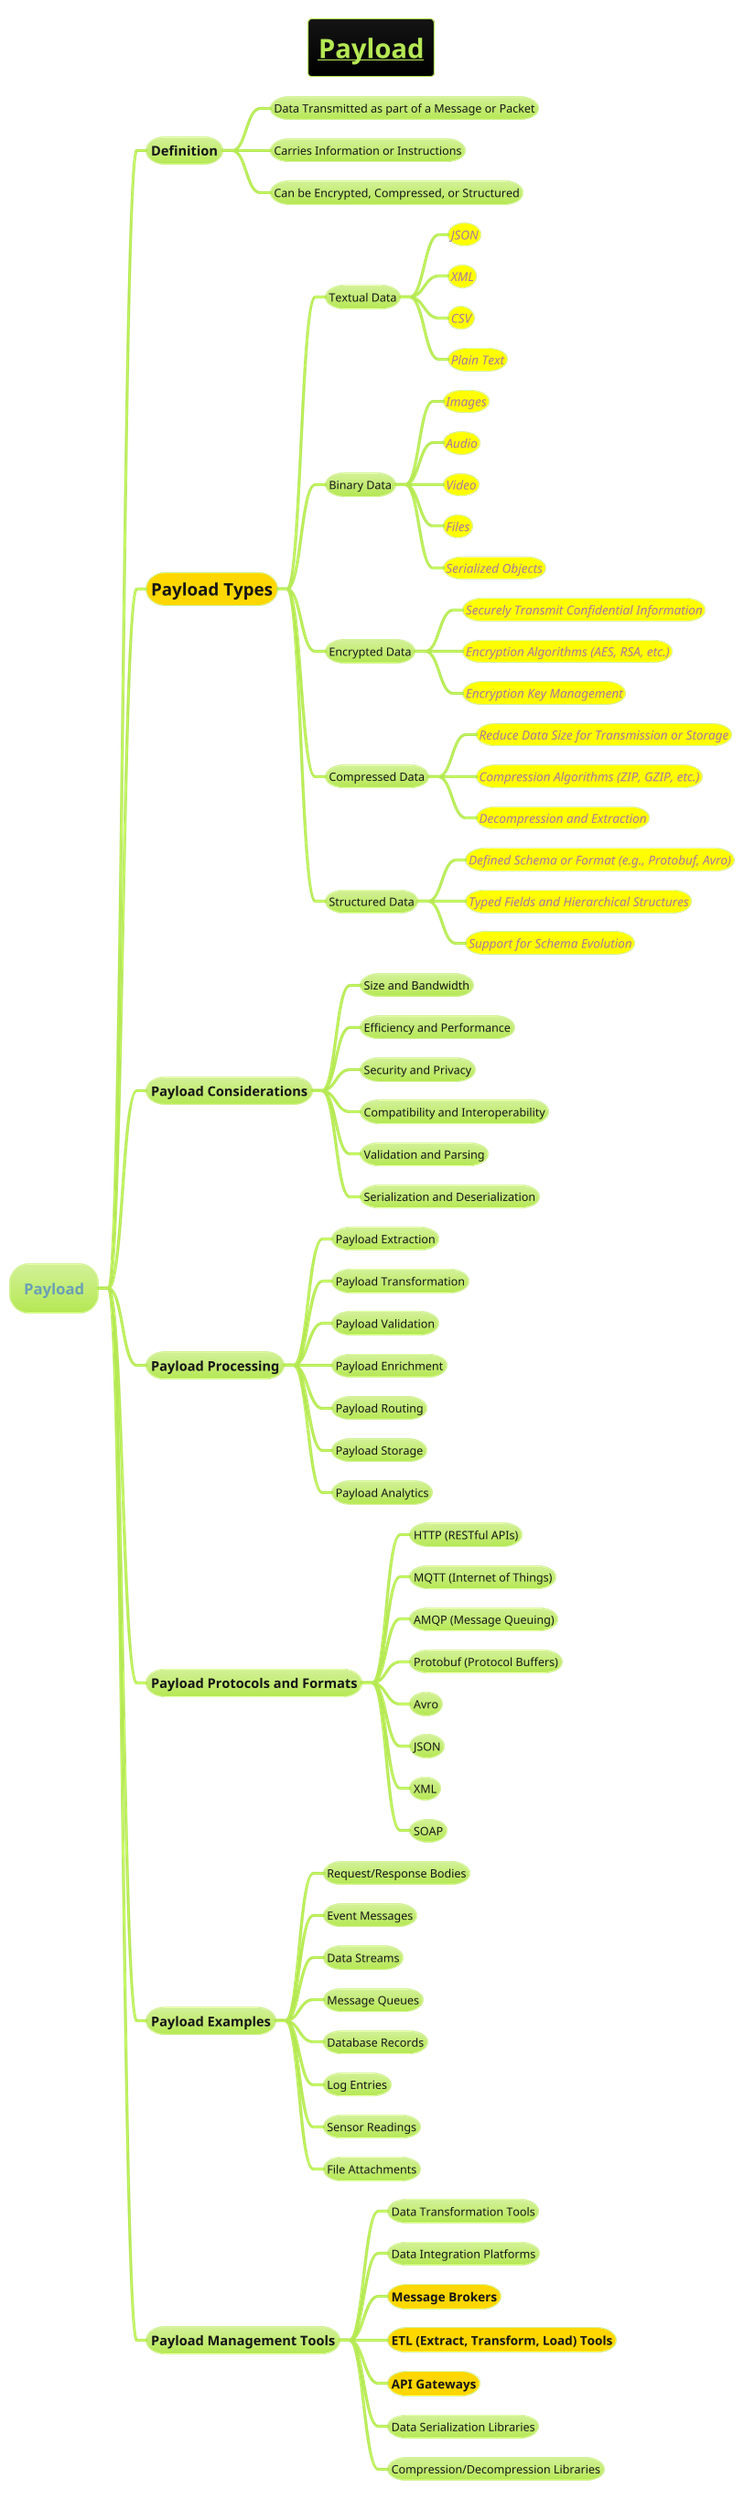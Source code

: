 @startmindmap
title =__Payload__
!theme hacker

* Payload
** Definition
*** Data Transmitted as part of a Message or Packet
*** Carries Information or Instructions
*** Can be Encrypted, Compressed, or Structured
**[#gold] =Payload Types
*** Textual Data
****[#yellow] ====<size:13>JSON
****[#yellow] ====<size:13>XML
****[#yellow] ====<size:13>CSV
****[#yellow] ====<size:13>Plain Text
*** Binary Data
****[#yellow] ====<size:13>Images
****[#yellow] ====<size:13>Audio
****[#yellow] ====<size:13>Video
****[#yellow] ====<size:13>Files
****[#yellow] ====<size:13>Serialized Objects
*** Encrypted Data
****[#yellow] ====<size:13>Securely Transmit Confidential Information
****[#yellow] ====<size:13>Encryption Algorithms (AES, RSA, etc.)
****[#yellow] ====<size:13>Encryption Key Management
*** Compressed Data
****[#yellow] ====<size:13>Reduce Data Size for Transmission or Storage
****[#yellow] ====<size:13>Compression Algorithms (ZIP, GZIP, etc.)
****[#yellow] ====<size:13>Decompression and Extraction
*** Structured Data
****[#yellow] ====<size:13>Defined Schema or Format (e.g., Protobuf, Avro)
****[#yellow] ====<size:13>Typed Fields and Hierarchical Structures
****[#yellow] ====<size:13>Support for Schema Evolution
** Payload Considerations
*** Size and Bandwidth
*** Efficiency and Performance
*** Security and Privacy
*** Compatibility and Interoperability
*** Validation and Parsing
*** Serialization and Deserialization
** Payload Processing
*** Payload Extraction
*** Payload Transformation
*** Payload Validation
*** Payload Enrichment
*** Payload Routing
*** Payload Storage
*** Payload Analytics
** Payload Protocols and Formats
*** HTTP (RESTful APIs)
*** MQTT (Internet of Things)
*** AMQP (Message Queuing)
*** Protobuf (Protocol Buffers)
*** Avro
*** JSON
*** XML
*** SOAP
** Payload Examples
*** Request/Response Bodies
*** Event Messages
*** Data Streams
*** Message Queues
*** Database Records
*** Log Entries
*** Sensor Readings
*** File Attachments
** Payload Management Tools
*** Data Transformation Tools
*** Data Integration Platforms
***[#gold] ===Message Brokers
***[#gold] ===ETL (Extract, Transform, Load) Tools
***[#gold] ===API Gateways
*** Data Serialization Libraries
*** Compression/Decompression Libraries

@endmindmap
